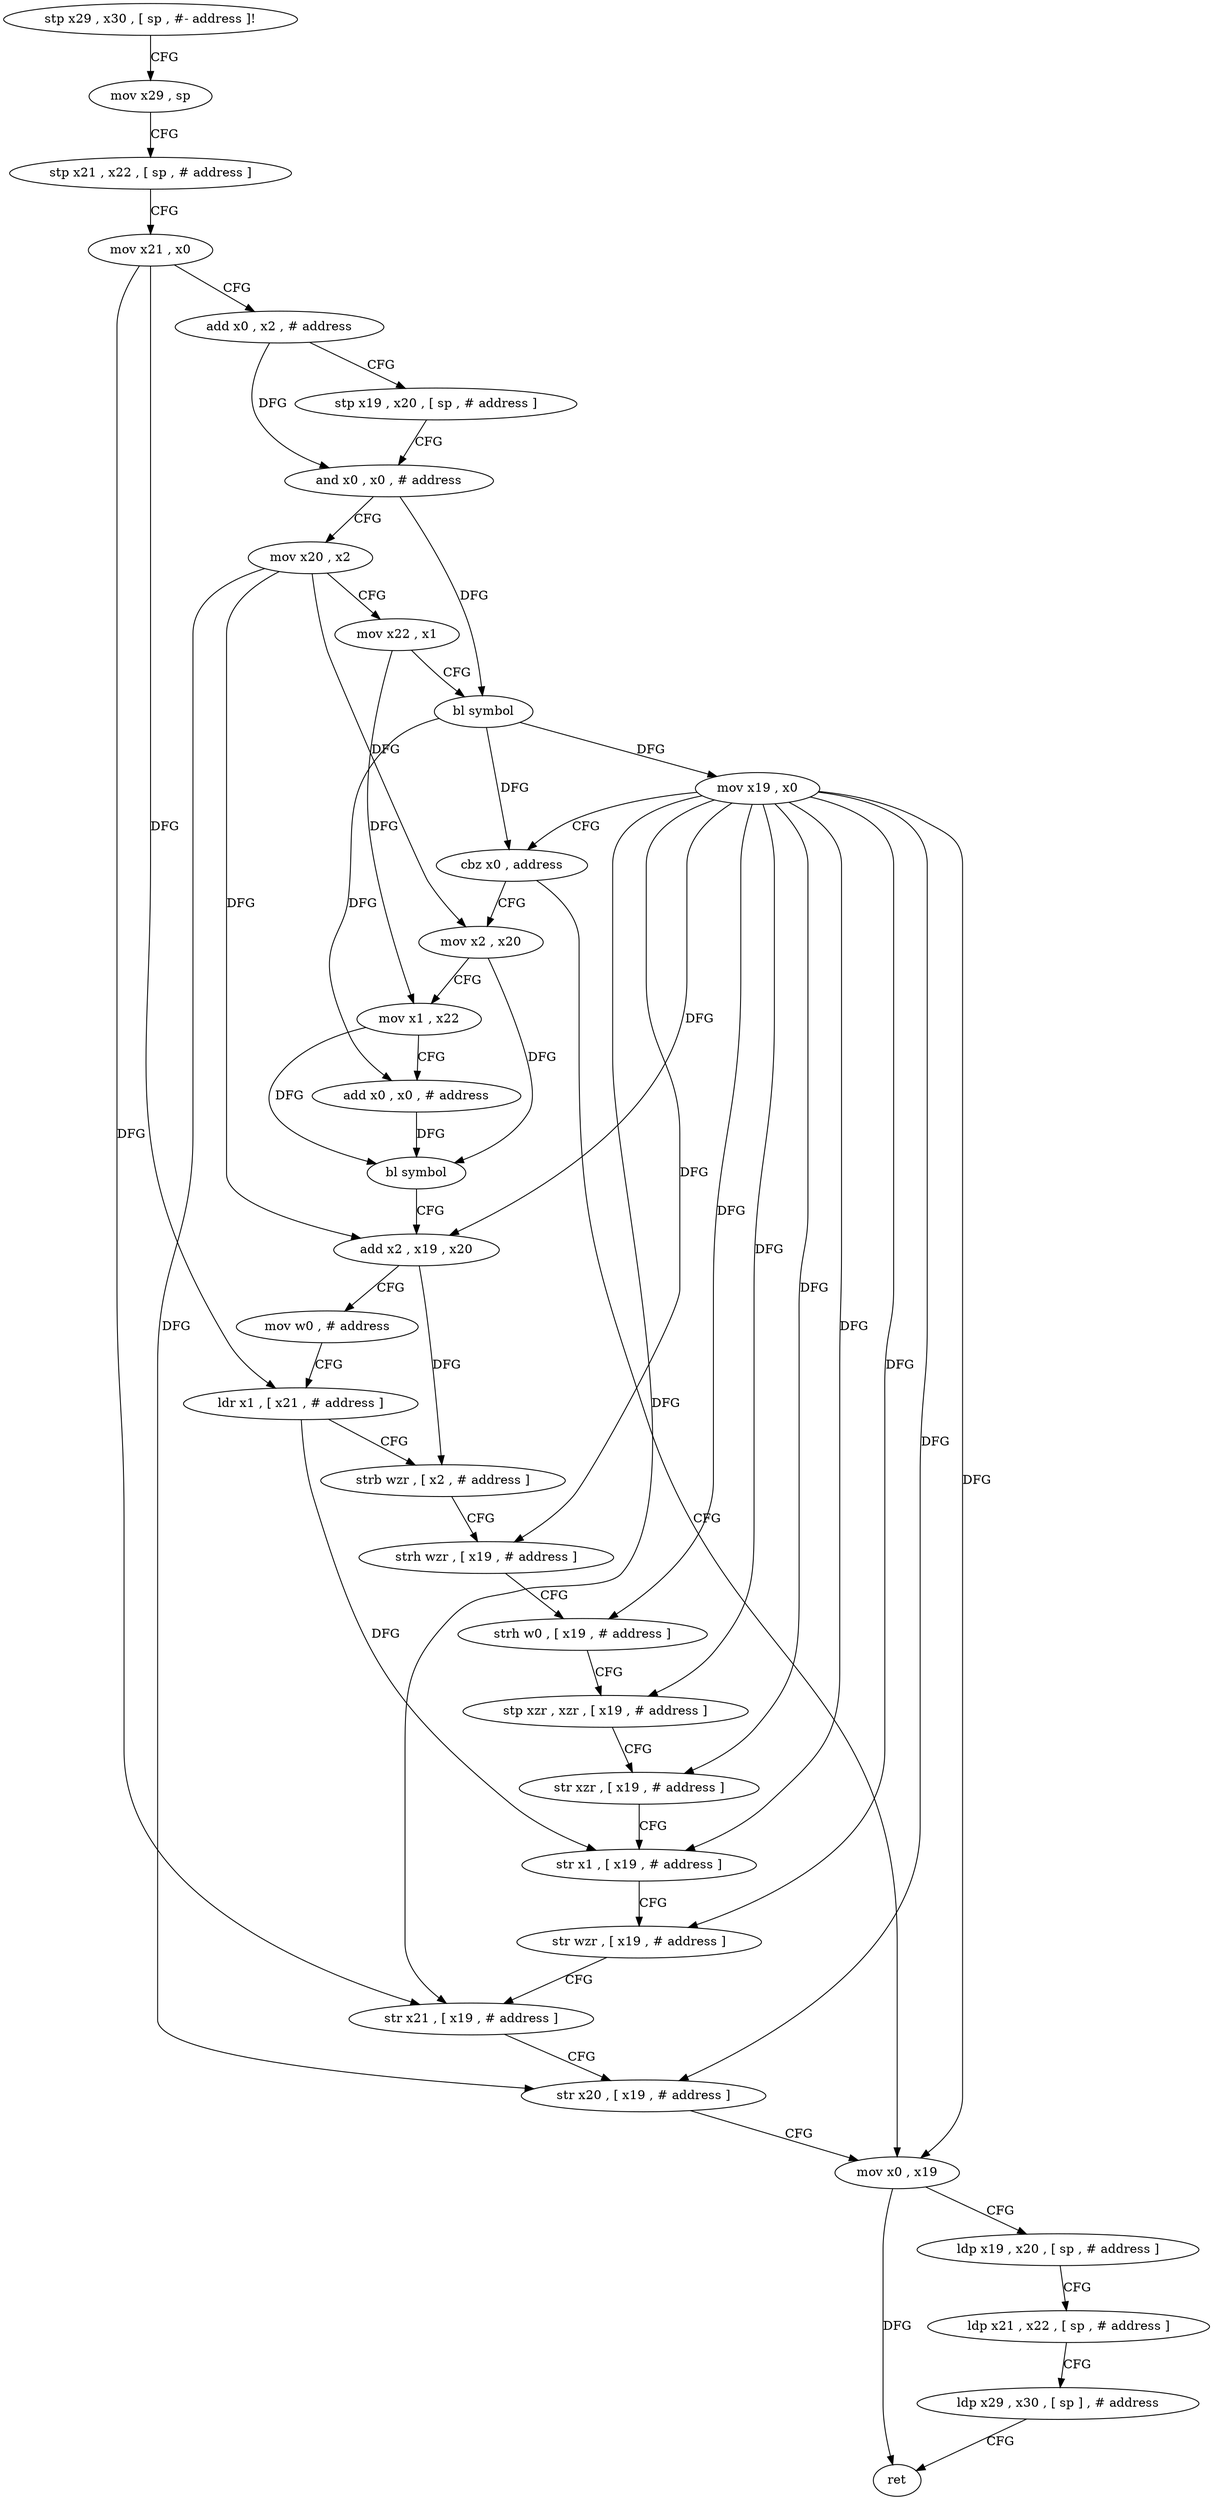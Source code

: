 digraph "func" {
"4274128" [label = "stp x29 , x30 , [ sp , #- address ]!" ]
"4274132" [label = "mov x29 , sp" ]
"4274136" [label = "stp x21 , x22 , [ sp , # address ]" ]
"4274140" [label = "mov x21 , x0" ]
"4274144" [label = "add x0 , x2 , # address" ]
"4274148" [label = "stp x19 , x20 , [ sp , # address ]" ]
"4274152" [label = "and x0 , x0 , # address" ]
"4274156" [label = "mov x20 , x2" ]
"4274160" [label = "mov x22 , x1" ]
"4274164" [label = "bl symbol" ]
"4274168" [label = "mov x19 , x0" ]
"4274172" [label = "cbz x0 , address" ]
"4274240" [label = "mov x0 , x19" ]
"4274176" [label = "mov x2 , x20" ]
"4274244" [label = "ldp x19 , x20 , [ sp , # address ]" ]
"4274248" [label = "ldp x21 , x22 , [ sp , # address ]" ]
"4274252" [label = "ldp x29 , x30 , [ sp ] , # address" ]
"4274256" [label = "ret" ]
"4274180" [label = "mov x1 , x22" ]
"4274184" [label = "add x0 , x0 , # address" ]
"4274188" [label = "bl symbol" ]
"4274192" [label = "add x2 , x19 , x20" ]
"4274196" [label = "mov w0 , # address" ]
"4274200" [label = "ldr x1 , [ x21 , # address ]" ]
"4274204" [label = "strb wzr , [ x2 , # address ]" ]
"4274208" [label = "strh wzr , [ x19 , # address ]" ]
"4274212" [label = "strh w0 , [ x19 , # address ]" ]
"4274216" [label = "stp xzr , xzr , [ x19 , # address ]" ]
"4274220" [label = "str xzr , [ x19 , # address ]" ]
"4274224" [label = "str x1 , [ x19 , # address ]" ]
"4274228" [label = "str wzr , [ x19 , # address ]" ]
"4274232" [label = "str x21 , [ x19 , # address ]" ]
"4274236" [label = "str x20 , [ x19 , # address ]" ]
"4274128" -> "4274132" [ label = "CFG" ]
"4274132" -> "4274136" [ label = "CFG" ]
"4274136" -> "4274140" [ label = "CFG" ]
"4274140" -> "4274144" [ label = "CFG" ]
"4274140" -> "4274200" [ label = "DFG" ]
"4274140" -> "4274232" [ label = "DFG" ]
"4274144" -> "4274148" [ label = "CFG" ]
"4274144" -> "4274152" [ label = "DFG" ]
"4274148" -> "4274152" [ label = "CFG" ]
"4274152" -> "4274156" [ label = "CFG" ]
"4274152" -> "4274164" [ label = "DFG" ]
"4274156" -> "4274160" [ label = "CFG" ]
"4274156" -> "4274176" [ label = "DFG" ]
"4274156" -> "4274192" [ label = "DFG" ]
"4274156" -> "4274236" [ label = "DFG" ]
"4274160" -> "4274164" [ label = "CFG" ]
"4274160" -> "4274180" [ label = "DFG" ]
"4274164" -> "4274168" [ label = "DFG" ]
"4274164" -> "4274172" [ label = "DFG" ]
"4274164" -> "4274184" [ label = "DFG" ]
"4274168" -> "4274172" [ label = "CFG" ]
"4274168" -> "4274240" [ label = "DFG" ]
"4274168" -> "4274192" [ label = "DFG" ]
"4274168" -> "4274208" [ label = "DFG" ]
"4274168" -> "4274212" [ label = "DFG" ]
"4274168" -> "4274216" [ label = "DFG" ]
"4274168" -> "4274220" [ label = "DFG" ]
"4274168" -> "4274224" [ label = "DFG" ]
"4274168" -> "4274228" [ label = "DFG" ]
"4274168" -> "4274232" [ label = "DFG" ]
"4274168" -> "4274236" [ label = "DFG" ]
"4274172" -> "4274240" [ label = "CFG" ]
"4274172" -> "4274176" [ label = "CFG" ]
"4274240" -> "4274244" [ label = "CFG" ]
"4274240" -> "4274256" [ label = "DFG" ]
"4274176" -> "4274180" [ label = "CFG" ]
"4274176" -> "4274188" [ label = "DFG" ]
"4274244" -> "4274248" [ label = "CFG" ]
"4274248" -> "4274252" [ label = "CFG" ]
"4274252" -> "4274256" [ label = "CFG" ]
"4274180" -> "4274184" [ label = "CFG" ]
"4274180" -> "4274188" [ label = "DFG" ]
"4274184" -> "4274188" [ label = "DFG" ]
"4274188" -> "4274192" [ label = "CFG" ]
"4274192" -> "4274196" [ label = "CFG" ]
"4274192" -> "4274204" [ label = "DFG" ]
"4274196" -> "4274200" [ label = "CFG" ]
"4274200" -> "4274204" [ label = "CFG" ]
"4274200" -> "4274224" [ label = "DFG" ]
"4274204" -> "4274208" [ label = "CFG" ]
"4274208" -> "4274212" [ label = "CFG" ]
"4274212" -> "4274216" [ label = "CFG" ]
"4274216" -> "4274220" [ label = "CFG" ]
"4274220" -> "4274224" [ label = "CFG" ]
"4274224" -> "4274228" [ label = "CFG" ]
"4274228" -> "4274232" [ label = "CFG" ]
"4274232" -> "4274236" [ label = "CFG" ]
"4274236" -> "4274240" [ label = "CFG" ]
}
